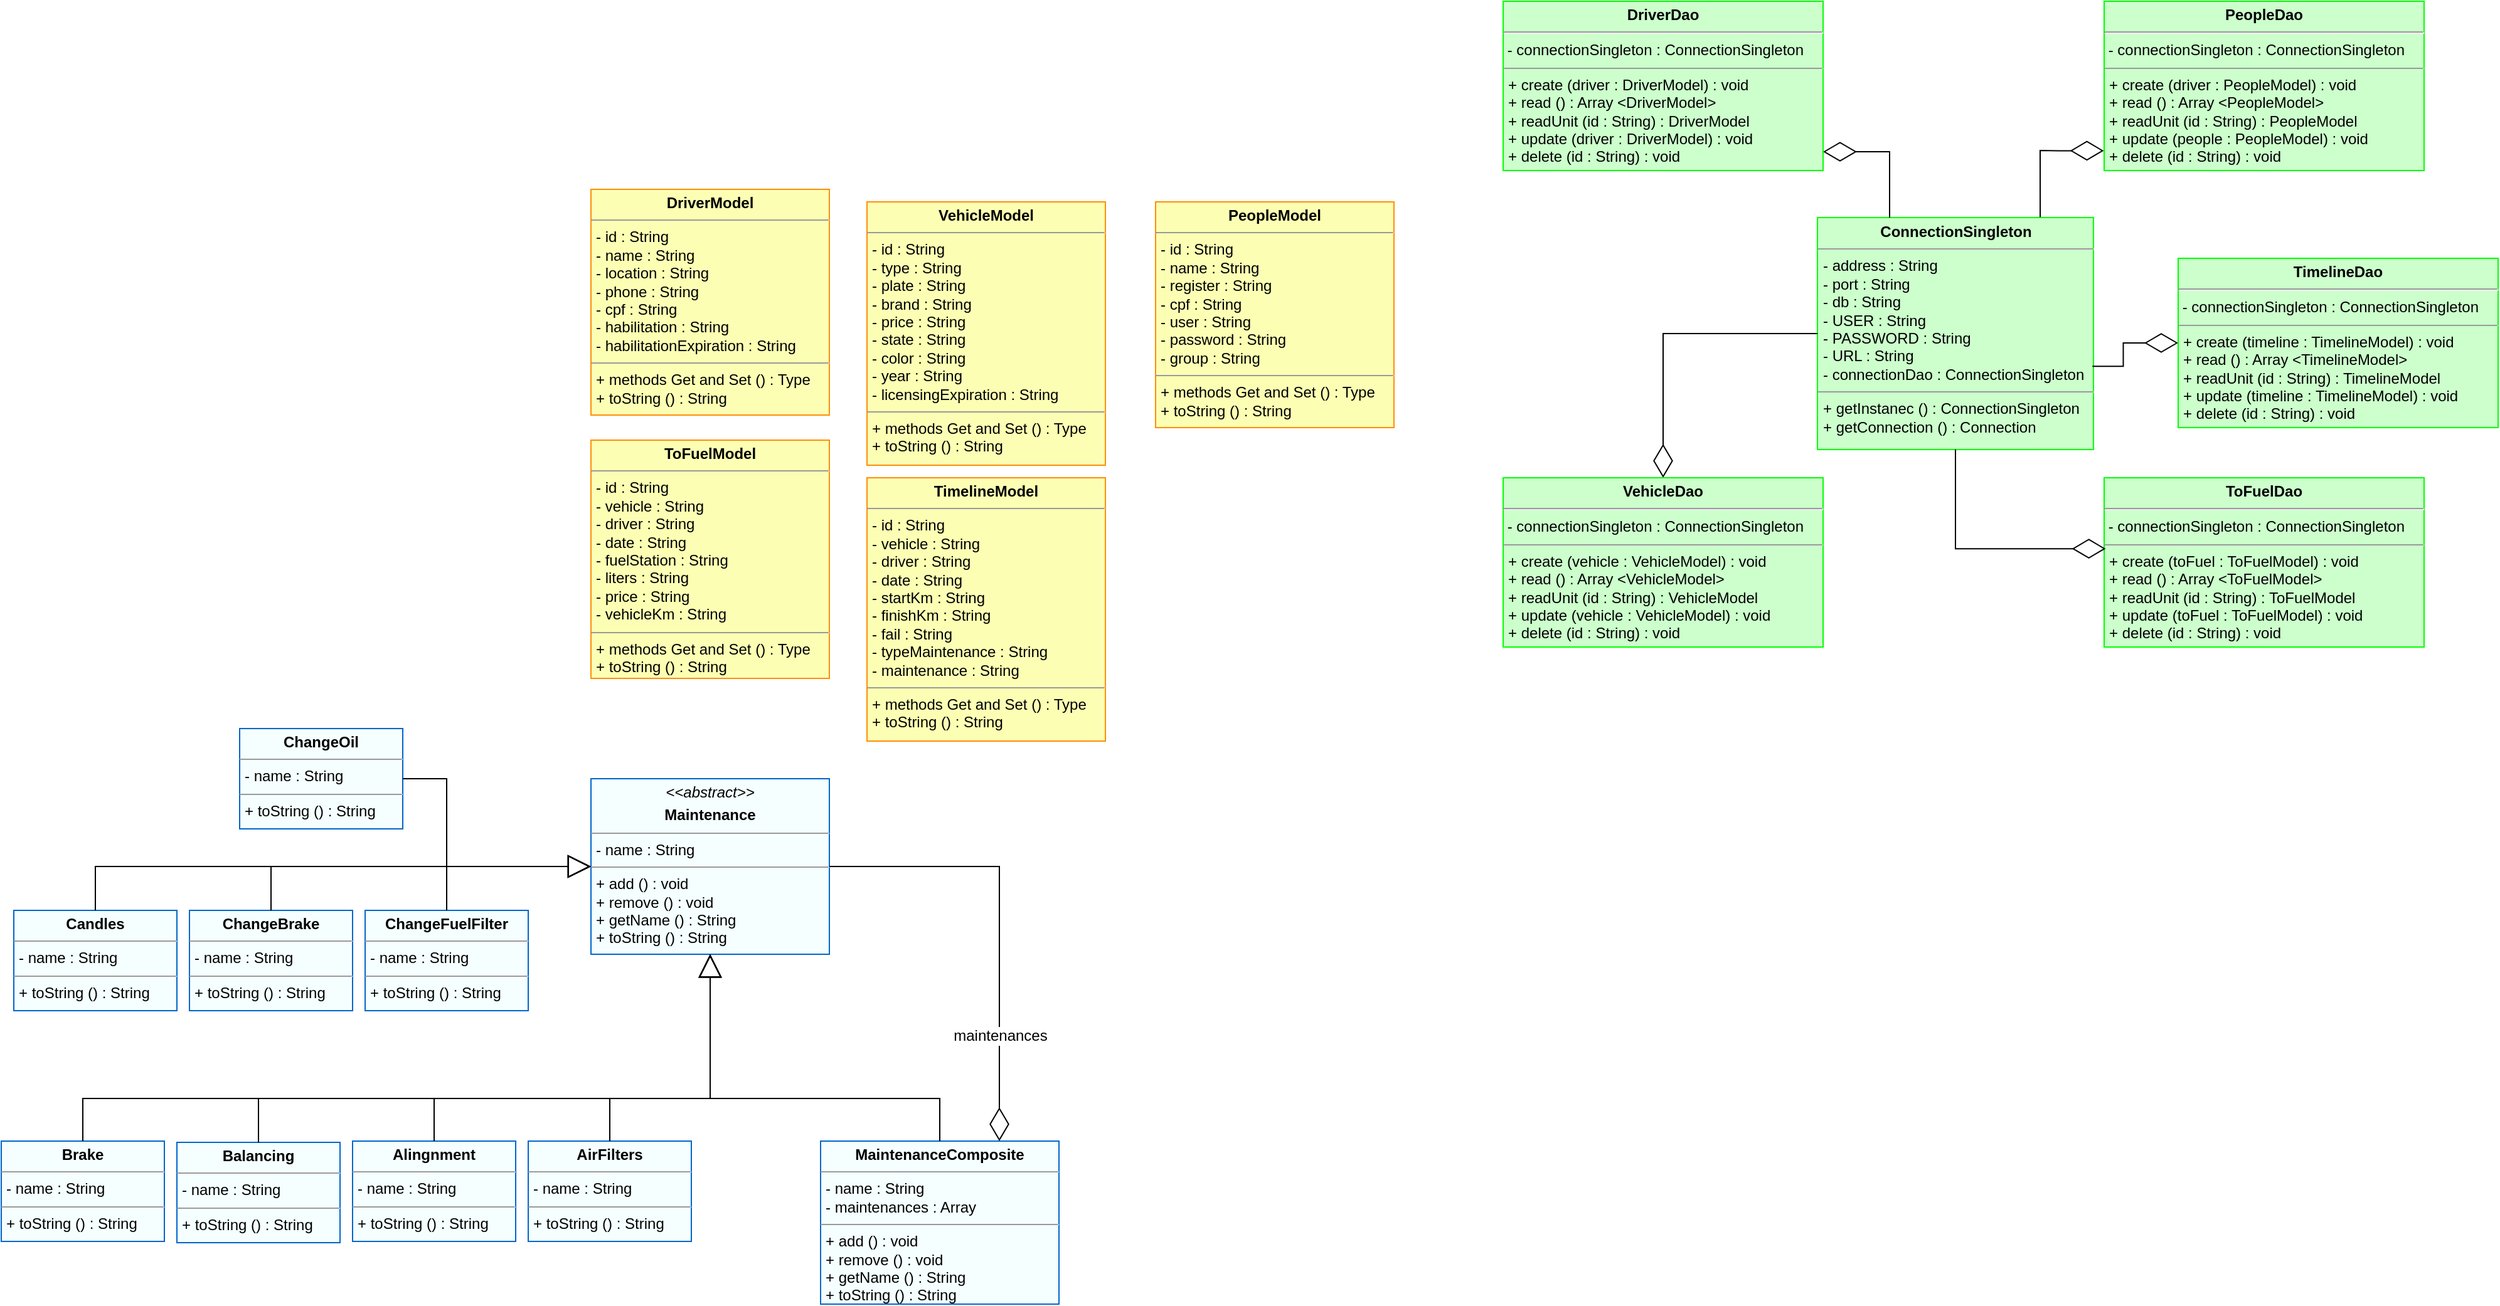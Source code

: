 <mxfile version="10.7.7" type="device"><diagram id="XEQHyH9ysi0jUva_adD2" name="Page-1"><mxGraphModel dx="2849" dy="1857" grid="1" gridSize="5" guides="1" tooltips="1" connect="1" arrows="1" fold="1" page="1" pageScale="1" pageWidth="1169" pageHeight="827" background="none" math="0" shadow="0"><root><mxCell id="0"/><mxCell id="1" parent="0"/><mxCell id="_ainLfYOysoYpOIYqb32-5" value="&lt;p style=&quot;margin: 0px ; margin-top: 4px ; text-align: center&quot;&gt;&lt;b&gt;DriverModel&lt;/b&gt;&lt;/p&gt;&lt;hr size=&quot;1&quot;&gt;&lt;p style=&quot;margin: 0px ; margin-left: 4px&quot;&gt;- id : String&lt;/p&gt;&lt;p style=&quot;margin: 0px ; margin-left: 4px&quot;&gt;- name : String&lt;br&gt;&lt;/p&gt;&lt;p style=&quot;margin: 0px ; margin-left: 4px&quot;&gt;- location : String&lt;br&gt;&lt;/p&gt;&lt;p style=&quot;margin: 0px ; margin-left: 4px&quot;&gt;- phone : String&lt;br&gt;&lt;/p&gt;&lt;p style=&quot;margin: 0px ; margin-left: 4px&quot;&gt;- cpf : String&lt;br&gt;&lt;/p&gt;&lt;p style=&quot;margin: 0px ; margin-left: 4px&quot;&gt;- habilitation : String&lt;br&gt;&lt;/p&gt;&lt;p style=&quot;margin: 0px ; margin-left: 4px&quot;&gt;- habilitationExpiration : String&lt;br&gt;&lt;/p&gt;&lt;hr size=&quot;1&quot;&gt;&lt;p style=&quot;margin: 0px ; margin-left: 4px&quot;&gt;+ methods Get and Set () : Type&lt;/p&gt;&lt;p style=&quot;margin: 0px ; margin-left: 4px&quot;&gt;+ toString () : String&lt;/p&gt;&lt;p style=&quot;margin: 0px ; margin-left: 4px&quot;&gt;&lt;br&gt;&lt;/p&gt;" style="verticalAlign=top;align=left;overflow=fill;fontSize=12;fontFamily=Helvetica;html=1;fillColor=#FCFFB3;strokeColor=#FF8F06;" parent="1" vertex="1"><mxGeometry x="40" y="30" width="190" height="180" as="geometry"/></mxCell><mxCell id="_ainLfYOysoYpOIYqb32-6" value="&lt;p style=&quot;margin: 0px ; margin-top: 4px ; text-align: center&quot;&gt;&lt;b&gt;PeopleModel&lt;/b&gt;&lt;/p&gt;&lt;hr size=&quot;1&quot;&gt;&lt;p style=&quot;margin: 0px ; margin-left: 4px&quot;&gt;- id : String&lt;/p&gt;&lt;p style=&quot;margin: 0px ; margin-left: 4px&quot;&gt;- name : String&lt;br&gt;&lt;/p&gt;&lt;p style=&quot;margin: 0px ; margin-left: 4px&quot;&gt;- register : String&lt;br&gt;&lt;/p&gt;&lt;p style=&quot;margin: 0px ; margin-left: 4px&quot;&gt;- cpf : String&lt;br&gt;&lt;/p&gt;&lt;p style=&quot;margin: 0px ; margin-left: 4px&quot;&gt;- user : String&lt;br&gt;&lt;/p&gt;&lt;p style=&quot;margin: 0px ; margin-left: 4px&quot;&gt;- password : String&lt;br&gt;&lt;/p&gt;&lt;p style=&quot;margin: 0px ; margin-left: 4px&quot;&gt;- group : String&lt;br&gt;&lt;/p&gt;&lt;hr size=&quot;1&quot;&gt;&lt;p style=&quot;margin: 0px ; margin-left: 4px&quot;&gt;+ methods Get and Set () : Type&lt;/p&gt;&lt;p style=&quot;margin: 0px ; margin-left: 4px&quot;&gt;+ toString () : String&lt;/p&gt;&lt;p style=&quot;margin: 0px ; margin-left: 4px&quot;&gt;&lt;br&gt;&lt;/p&gt;" style="verticalAlign=top;align=left;overflow=fill;fontSize=12;fontFamily=Helvetica;html=1;strokeColor=#FF8F06;fillColor=#FCFFB3;" parent="1" vertex="1"><mxGeometry x="490" y="40" width="190" height="180" as="geometry"/></mxCell><mxCell id="_ainLfYOysoYpOIYqb32-7" value="&lt;p style=&quot;margin: 0px ; margin-top: 4px ; text-align: center&quot;&gt;&lt;b&gt;TimelineModel&lt;/b&gt;&lt;/p&gt;&lt;hr size=&quot;1&quot;&gt;&lt;p style=&quot;margin: 0px ; margin-left: 4px&quot;&gt;- id : String&lt;/p&gt;&lt;p style=&quot;margin: 0px ; margin-left: 4px&quot;&gt;- vehicle : String&lt;br&gt;&lt;/p&gt;&lt;p style=&quot;margin: 0px ; margin-left: 4px&quot;&gt;- driver : String&lt;br&gt;&lt;/p&gt;&lt;p style=&quot;margin: 0px ; margin-left: 4px&quot;&gt;- date : String&lt;br&gt;&lt;/p&gt;&lt;p style=&quot;margin: 0px ; margin-left: 4px&quot;&gt;- startKm : String&lt;br&gt;&lt;/p&gt;&lt;p style=&quot;margin: 0px ; margin-left: 4px&quot;&gt;- finishKm : String&lt;br&gt;&lt;/p&gt;&lt;p style=&quot;margin: 0px ; margin-left: 4px&quot;&gt;- fail : String&lt;br&gt;&lt;/p&gt;&lt;p style=&quot;margin: 0px ; margin-left: 4px&quot;&gt;- typeMaintenance : String&lt;br&gt;&lt;/p&gt;&lt;p style=&quot;margin: 0px ; margin-left: 4px&quot;&gt;- maintenance : String&lt;br&gt;&lt;/p&gt;&lt;hr size=&quot;1&quot;&gt;&lt;p style=&quot;margin: 0px ; margin-left: 4px&quot;&gt;+ methods Get and Set () : Type&lt;/p&gt;&lt;p style=&quot;margin: 0px ; margin-left: 4px&quot;&gt;+ toString () : String&lt;/p&gt;&lt;p style=&quot;margin: 0px ; margin-left: 4px&quot;&gt;&lt;br&gt;&lt;/p&gt;" style="verticalAlign=top;align=left;overflow=fill;fontSize=12;fontFamily=Helvetica;html=1;strokeColor=#FF8F06;fillColor=#FCFFB3;" parent="1" vertex="1"><mxGeometry x="260" y="260" width="190" height="210" as="geometry"/></mxCell><mxCell id="_ainLfYOysoYpOIYqb32-9" value="&lt;p style=&quot;margin: 0px ; margin-top: 4px ; text-align: center&quot;&gt;&lt;b&gt;ToFuelModel&lt;/b&gt;&lt;/p&gt;&lt;hr size=&quot;1&quot;&gt;&lt;p style=&quot;margin: 0px ; margin-left: 4px&quot;&gt;- id : String&lt;/p&gt;&lt;p style=&quot;margin: 0px ; margin-left: 4px&quot;&gt;- vehicle : String&lt;br&gt;&lt;/p&gt;&lt;p style=&quot;margin: 0px ; margin-left: 4px&quot;&gt;- driver : String&lt;br&gt;&lt;/p&gt;&lt;p style=&quot;margin: 0px ; margin-left: 4px&quot;&gt;- date : String&lt;br&gt;&lt;/p&gt;&lt;p style=&quot;margin: 0px ; margin-left: 4px&quot;&gt;- fuelStation : String&lt;br&gt;&lt;/p&gt;&lt;p style=&quot;margin: 0px ; margin-left: 4px&quot;&gt;- liters : String&lt;br&gt;&lt;/p&gt;&lt;p style=&quot;margin: 0px ; margin-left: 4px&quot;&gt;- price : String&lt;br&gt;&lt;/p&gt;&lt;p style=&quot;margin: 0px ; margin-left: 4px&quot;&gt;- vehicleKm : String&lt;/p&gt;&lt;hr size=&quot;1&quot;&gt;&lt;p style=&quot;margin: 0px ; margin-left: 4px&quot;&gt;+ methods Get and Set () : Type&lt;/p&gt;&lt;p style=&quot;margin: 0px ; margin-left: 4px&quot;&gt;+ toString () : String&lt;/p&gt;&lt;p style=&quot;margin: 0px ; margin-left: 4px&quot;&gt;&lt;br&gt;&lt;/p&gt;" style="verticalAlign=top;align=left;overflow=fill;fontSize=12;fontFamily=Helvetica;html=1;strokeColor=#FF8F06;fillColor=#FCFFB3;" parent="1" vertex="1"><mxGeometry x="40" y="230" width="190" height="190" as="geometry"/></mxCell><mxCell id="_ainLfYOysoYpOIYqb32-10" value="&lt;p style=&quot;margin: 0px ; margin-top: 4px ; text-align: center&quot;&gt;&lt;b&gt;VehicleModel&lt;/b&gt;&lt;/p&gt;&lt;hr size=&quot;1&quot;&gt;&lt;p style=&quot;margin: 0px ; margin-left: 4px&quot;&gt;- id : String&lt;/p&gt;&lt;p style=&quot;margin: 0px ; margin-left: 4px&quot;&gt;- type : String&lt;br&gt;&lt;/p&gt;&lt;p style=&quot;margin: 0px ; margin-left: 4px&quot;&gt;- plate : String&lt;br&gt;&lt;/p&gt;&lt;p style=&quot;margin: 0px ; margin-left: 4px&quot;&gt;- brand : String&lt;br&gt;&lt;/p&gt;&lt;p style=&quot;margin: 0px ; margin-left: 4px&quot;&gt;- price : String&lt;br&gt;&lt;/p&gt;&lt;p style=&quot;margin: 0px ; margin-left: 4px&quot;&gt;- state : String&lt;br&gt;&lt;/p&gt;&lt;p style=&quot;margin: 0px ; margin-left: 4px&quot;&gt;- color : String&lt;br&gt;&lt;/p&gt;&lt;p style=&quot;margin: 0px ; margin-left: 4px&quot;&gt;- year : String&lt;br&gt;&lt;/p&gt;&lt;p style=&quot;margin: 0px ; margin-left: 4px&quot;&gt;- licensingExpiration : String&lt;br&gt;&lt;/p&gt;&lt;hr size=&quot;1&quot;&gt;&lt;p style=&quot;margin: 0px ; margin-left: 4px&quot;&gt;+ methods Get and Set () : Type&lt;/p&gt;&lt;p style=&quot;margin: 0px ; margin-left: 4px&quot;&gt;+ toString () : String&lt;/p&gt;&lt;p style=&quot;margin: 0px ; margin-left: 4px&quot;&gt;&lt;br&gt;&lt;/p&gt;" style="verticalAlign=top;align=left;overflow=fill;fontSize=12;fontFamily=Helvetica;html=1;fillColor=#FCFFB3;strokeColor=#FF8F06;" parent="1" vertex="1"><mxGeometry x="260" y="40" width="190" height="210" as="geometry"/></mxCell><mxCell id="_ainLfYOysoYpOIYqb32-16" value="&lt;p style=&quot;margin: 0px ; margin-top: 4px ; text-align: center&quot;&gt;&lt;i&gt;&amp;lt;&amp;lt;abstract&amp;gt;&amp;gt;&lt;/i&gt;&lt;/p&gt;&lt;p style=&quot;margin: 0px ; margin-top: 4px ; text-align: center&quot;&gt;&lt;b&gt;Maintenance&lt;/b&gt;&lt;/p&gt;&lt;hr size=&quot;1&quot;&gt;&lt;p style=&quot;margin: 0px ; margin-left: 4px&quot;&gt;&lt;span&gt;- name : String&lt;/span&gt;&lt;br&gt;&lt;/p&gt;&lt;hr size=&quot;1&quot;&gt;&lt;p style=&quot;margin: 0px ; margin-left: 4px&quot;&gt;+ add () : void&lt;/p&gt;&lt;p style=&quot;margin: 0px ; margin-left: 4px&quot;&gt;+ remove () : void&lt;/p&gt;&lt;p style=&quot;margin: 0px ; margin-left: 4px&quot;&gt;+ getName () : String&lt;/p&gt;&lt;p style=&quot;margin: 0px ; margin-left: 4px&quot;&gt;+ toString () : String&lt;/p&gt;&lt;p style=&quot;margin: 0px ; margin-left: 4px&quot;&gt;&lt;br&gt;&lt;/p&gt;" style="verticalAlign=top;align=left;overflow=fill;fontSize=12;fontFamily=Helvetica;html=1;strokeColor=#0066CC;fillColor=#F5FFFF;" parent="1" vertex="1"><mxGeometry x="40" y="500" width="190" height="140" as="geometry"/></mxCell><mxCell id="_ainLfYOysoYpOIYqb32-17" value="&lt;p style=&quot;margin: 0px ; margin-top: 4px ; text-align: center&quot;&gt;&lt;b&gt;MaintenanceComposite&lt;/b&gt;&lt;/p&gt;&lt;hr size=&quot;1&quot;&gt;&lt;p style=&quot;margin: 0px ; margin-left: 4px&quot;&gt;&lt;span&gt;- name : String&lt;/span&gt;&lt;br&gt;&lt;/p&gt;&lt;p style=&quot;margin: 0px ; margin-left: 4px&quot;&gt;&lt;span&gt;- maintenances : Array&lt;/span&gt;&lt;/p&gt;&lt;hr size=&quot;1&quot;&gt;&lt;p style=&quot;margin: 0px ; margin-left: 4px&quot;&gt;+ add () : void&lt;/p&gt;&lt;p style=&quot;margin: 0px ; margin-left: 4px&quot;&gt;+ remove () : void&lt;/p&gt;&lt;p style=&quot;margin: 0px ; margin-left: 4px&quot;&gt;+ getName () : String&lt;/p&gt;&lt;p style=&quot;margin: 0px ; margin-left: 4px&quot;&gt;+ toString () : String&lt;/p&gt;&lt;p style=&quot;margin: 0px ; margin-left: 4px&quot;&gt;&lt;br&gt;&lt;/p&gt;" style="verticalAlign=top;align=left;overflow=fill;fontSize=12;fontFamily=Helvetica;html=1;strokeColor=#0066CC;fillColor=#F5FFFF;" parent="1" vertex="1"><mxGeometry x="223" y="789" width="190" height="130" as="geometry"/></mxCell><mxCell id="_ainLfYOysoYpOIYqb32-18" value="" style="endArrow=block;endSize=16;endFill=0;html=1;exitX=0.5;exitY=0;exitDx=0;exitDy=0;rounded=0;edgeStyle=orthogonalEdgeStyle;" parent="1" source="_ainLfYOysoYpOIYqb32-17" edge="1"><mxGeometry width="160" relative="1" as="geometry"><mxPoint x="40" y="899" as="sourcePoint"/><mxPoint x="135" y="640" as="targetPoint"/><Array as="points"><mxPoint x="318" y="755"/><mxPoint x="135" y="755"/></Array></mxGeometry></mxCell><mxCell id="_ainLfYOysoYpOIYqb32-20" value="" style="endArrow=diamondThin;endFill=0;endSize=24;html=1;exitX=1;exitY=0.5;exitDx=0;exitDy=0;entryX=0.75;entryY=0;entryDx=0;entryDy=0;rounded=0;edgeStyle=orthogonalEdgeStyle;" parent="1" source="_ainLfYOysoYpOIYqb32-16" target="_ainLfYOysoYpOIYqb32-17" edge="1"><mxGeometry width="160" relative="1" as="geometry"><mxPoint x="40" y="880" as="sourcePoint"/><mxPoint x="200" y="880" as="targetPoint"/></mxGeometry></mxCell><mxCell id="l6Ly2RvFRrYfINI8LPAp-34" value="maintenances&lt;br&gt;" style="text;html=1;resizable=0;points=[];align=center;verticalAlign=middle;labelBackgroundColor=#ffffff;" vertex="1" connectable="0" parent="_ainLfYOysoYpOIYqb32-20"><mxGeometry x="0.522" relative="1" as="geometry"><mxPoint as="offset"/></mxGeometry></mxCell><mxCell id="l6Ly2RvFRrYfINI8LPAp-1" value="&lt;p style=&quot;margin: 0px ; margin-top: 4px ; text-align: center&quot;&gt;&lt;b&gt;AirFilters&lt;/b&gt;&lt;/p&gt;&lt;hr size=&quot;1&quot;&gt;&lt;p style=&quot;margin: 0px ; margin-left: 4px&quot;&gt;&lt;span&gt;- name : String&lt;/span&gt;&lt;/p&gt;&lt;hr size=&quot;1&quot;&gt;&lt;p style=&quot;margin: 0px ; margin-left: 4px&quot;&gt;&lt;span&gt;+ toString () : String&lt;/span&gt;&lt;br&gt;&lt;/p&gt;&lt;p style=&quot;margin: 0px ; margin-left: 4px&quot;&gt;&lt;br&gt;&lt;/p&gt;" style="verticalAlign=top;align=left;overflow=fill;fontSize=12;fontFamily=Helvetica;html=1;strokeColor=#0066CC;fillColor=#F5FFFF;" vertex="1" parent="1"><mxGeometry x="-10" y="789" width="130" height="80" as="geometry"/></mxCell><mxCell id="l6Ly2RvFRrYfINI8LPAp-2" value="" style="endArrow=block;endSize=16;endFill=0;html=1;rounded=0;exitX=0.5;exitY=0;exitDx=0;exitDy=0;edgeStyle=orthogonalEdgeStyle;" edge="1" parent="1" source="l6Ly2RvFRrYfINI8LPAp-1"><mxGeometry width="160" relative="1" as="geometry"><mxPoint x="10" y="789" as="sourcePoint"/><mxPoint x="135" y="640" as="targetPoint"/><Array as="points"><mxPoint x="55" y="755"/><mxPoint x="135" y="755"/></Array></mxGeometry></mxCell><mxCell id="l6Ly2RvFRrYfINI8LPAp-4" value="&lt;p style=&quot;margin: 0px ; margin-top: 4px ; text-align: center&quot;&gt;&lt;b&gt;Alingnment&lt;/b&gt;&lt;/p&gt;&lt;hr size=&quot;1&quot;&gt;&lt;p style=&quot;margin: 0px ; margin-left: 4px&quot;&gt;&lt;span&gt;- name : String&lt;/span&gt;&lt;/p&gt;&lt;hr size=&quot;1&quot;&gt;&lt;p style=&quot;margin: 0px ; margin-left: 4px&quot;&gt;&lt;span&gt;+ toString () : String&lt;/span&gt;&lt;br&gt;&lt;/p&gt;&lt;p style=&quot;margin: 0px ; margin-left: 4px&quot;&gt;&lt;br&gt;&lt;/p&gt;" style="verticalAlign=top;align=left;overflow=fill;fontSize=12;fontFamily=Helvetica;html=1;strokeColor=#0066CC;fillColor=#F5FFFF;" vertex="1" parent="1"><mxGeometry x="-150" y="789" width="130" height="80" as="geometry"/></mxCell><mxCell id="l6Ly2RvFRrYfINI8LPAp-5" value="" style="endArrow=block;endSize=16;endFill=0;html=1;rounded=0;exitX=0.5;exitY=0;exitDx=0;exitDy=0;edgeStyle=orthogonalEdgeStyle;" edge="1" parent="1" source="l6Ly2RvFRrYfINI8LPAp-4"><mxGeometry width="160" relative="1" as="geometry"><mxPoint x="-215" y="789" as="sourcePoint"/><mxPoint x="135" y="640" as="targetPoint"/><Array as="points"><mxPoint x="-85" y="755"/><mxPoint x="135" y="755"/></Array></mxGeometry></mxCell><mxCell id="l6Ly2RvFRrYfINI8LPAp-18" value="&lt;p style=&quot;margin: 0px ; margin-top: 4px ; text-align: center&quot;&gt;&lt;b&gt;Brake&lt;/b&gt;&lt;/p&gt;&lt;hr size=&quot;1&quot;&gt;&lt;p style=&quot;margin: 0px ; margin-left: 4px&quot;&gt;&lt;span&gt;- name : String&lt;/span&gt;&lt;/p&gt;&lt;hr size=&quot;1&quot;&gt;&lt;p style=&quot;margin: 0px ; margin-left: 4px&quot;&gt;&lt;span&gt;+ toString () : String&lt;/span&gt;&lt;br&gt;&lt;/p&gt;&lt;p style=&quot;margin: 0px ; margin-left: 4px&quot;&gt;&lt;br&gt;&lt;/p&gt;" style="verticalAlign=top;align=left;overflow=fill;fontSize=12;fontFamily=Helvetica;html=1;strokeColor=#0066CC;fillColor=#F5FFFF;" vertex="1" parent="1"><mxGeometry x="-430" y="789" width="130" height="80" as="geometry"/></mxCell><mxCell id="l6Ly2RvFRrYfINI8LPAp-19" value="" style="endArrow=block;endSize=16;endFill=0;html=1;rounded=0;exitX=0.5;exitY=0;exitDx=0;exitDy=0;edgeStyle=orthogonalEdgeStyle;" edge="1" parent="1" source="l6Ly2RvFRrYfINI8LPAp-18"><mxGeometry width="160" relative="1" as="geometry"><mxPoint x="-205" y="799" as="sourcePoint"/><mxPoint x="135" y="640" as="targetPoint"/><Array as="points"><mxPoint x="-365" y="755"/><mxPoint x="135" y="755"/></Array></mxGeometry></mxCell><mxCell id="l6Ly2RvFRrYfINI8LPAp-20" value="&lt;p style=&quot;margin: 0px ; margin-top: 4px ; text-align: center&quot;&gt;&lt;b&gt;Balancing&lt;/b&gt;&lt;/p&gt;&lt;hr size=&quot;1&quot;&gt;&lt;p style=&quot;margin: 0px ; margin-left: 4px&quot;&gt;&lt;span&gt;- name : String&lt;/span&gt;&lt;/p&gt;&lt;hr size=&quot;1&quot;&gt;&lt;p style=&quot;margin: 0px ; margin-left: 4px&quot;&gt;&lt;span&gt;+ toString () : String&lt;/span&gt;&lt;br&gt;&lt;/p&gt;&lt;p style=&quot;margin: 0px ; margin-left: 4px&quot;&gt;&lt;br&gt;&lt;/p&gt;" style="verticalAlign=top;align=left;overflow=fill;fontSize=12;fontFamily=Helvetica;html=1;strokeColor=#0066CC;fillColor=#F5FFFF;" vertex="1" parent="1"><mxGeometry x="-290" y="790" width="130" height="80" as="geometry"/></mxCell><mxCell id="l6Ly2RvFRrYfINI8LPAp-21" value="" style="endArrow=block;endSize=16;endFill=0;html=1;rounded=0;exitX=0.5;exitY=0;exitDx=0;exitDy=0;edgeStyle=orthogonalEdgeStyle;" edge="1" parent="1" source="l6Ly2RvFRrYfINI8LPAp-20"><mxGeometry width="160" relative="1" as="geometry"><mxPoint x="-358" y="790" as="sourcePoint"/><mxPoint x="135" y="640" as="targetPoint"/><Array as="points"><mxPoint x="-225" y="755"/><mxPoint x="135" y="755"/></Array></mxGeometry></mxCell><mxCell id="l6Ly2RvFRrYfINI8LPAp-23" value="" style="endArrow=block;endSize=16;endFill=0;html=1;rounded=0;exitX=0.5;exitY=0;exitDx=0;exitDy=0;entryX=0.5;entryY=1;entryDx=0;entryDy=0;edgeStyle=orthogonalEdgeStyle;" edge="1" parent="1" source="l6Ly2RvFRrYfINI8LPAp-20" target="_ainLfYOysoYpOIYqb32-16"><mxGeometry width="160" relative="1" as="geometry"><mxPoint x="-225.022" y="790.05" as="sourcePoint"/><mxPoint x="135" y="699" as="targetPoint"/><Array as="points"><mxPoint x="-225" y="755"/><mxPoint x="135" y="755"/></Array></mxGeometry></mxCell><mxCell id="l6Ly2RvFRrYfINI8LPAp-24" value="&lt;p style=&quot;margin: 0px ; margin-top: 4px ; text-align: center&quot;&gt;&lt;b&gt;ChangeFuelFilter&lt;/b&gt;&lt;/p&gt;&lt;hr size=&quot;1&quot;&gt;&lt;p style=&quot;margin: 0px ; margin-left: 4px&quot;&gt;&lt;span&gt;- name : String&lt;/span&gt;&lt;/p&gt;&lt;hr size=&quot;1&quot;&gt;&lt;p style=&quot;margin: 0px ; margin-left: 4px&quot;&gt;&lt;span&gt;+ toString () : String&lt;/span&gt;&lt;br&gt;&lt;/p&gt;&lt;p style=&quot;margin: 0px ; margin-left: 4px&quot;&gt;&lt;br&gt;&lt;/p&gt;" style="verticalAlign=top;align=left;overflow=fill;fontSize=12;fontFamily=Helvetica;html=1;strokeColor=#0066CC;fillColor=#F5FFFF;" vertex="1" parent="1"><mxGeometry x="-140" y="605" width="130" height="80" as="geometry"/></mxCell><mxCell id="l6Ly2RvFRrYfINI8LPAp-25" value="" style="endArrow=block;endSize=16;endFill=0;html=1;rounded=0;exitX=0.5;exitY=0;exitDx=0;exitDy=0;edgeStyle=orthogonalEdgeStyle;" edge="1" parent="1" source="l6Ly2RvFRrYfINI8LPAp-24" target="_ainLfYOysoYpOIYqb32-16"><mxGeometry width="160" relative="1" as="geometry"><mxPoint x="85" y="599" as="sourcePoint"/><mxPoint x="424.667" y="499.167" as="targetPoint"/><Array as="points"><mxPoint x="-75" y="570"/></Array></mxGeometry></mxCell><mxCell id="l6Ly2RvFRrYfINI8LPAp-26" value="&lt;p style=&quot;margin: 0px ; margin-top: 4px ; text-align: center&quot;&gt;&lt;b&gt;ChangeBrake&lt;/b&gt;&lt;/p&gt;&lt;hr size=&quot;1&quot;&gt;&lt;p style=&quot;margin: 0px ; margin-left: 4px&quot;&gt;&lt;span&gt;- name : String&lt;/span&gt;&lt;/p&gt;&lt;hr size=&quot;1&quot;&gt;&lt;p style=&quot;margin: 0px ; margin-left: 4px&quot;&gt;&lt;span&gt;+ toString () : String&lt;/span&gt;&lt;br&gt;&lt;/p&gt;&lt;p style=&quot;margin: 0px ; margin-left: 4px&quot;&gt;&lt;br&gt;&lt;/p&gt;" style="verticalAlign=top;align=left;overflow=fill;fontSize=12;fontFamily=Helvetica;html=1;strokeColor=#0066CC;fillColor=#F5FFFF;" vertex="1" parent="1"><mxGeometry x="-280" y="605" width="130" height="80" as="geometry"/></mxCell><mxCell id="l6Ly2RvFRrYfINI8LPAp-27" value="" style="endArrow=block;endSize=16;endFill=0;html=1;rounded=0;exitX=0.5;exitY=0;exitDx=0;exitDy=0;edgeStyle=orthogonalEdgeStyle;" edge="1" parent="1" source="l6Ly2RvFRrYfINI8LPAp-26" target="_ainLfYOysoYpOIYqb32-16"><mxGeometry width="160" relative="1" as="geometry"><mxPoint x="-55" y="599" as="sourcePoint"/><mxPoint x="10" y="555" as="targetPoint"/><Array as="points"><mxPoint x="-215" y="570"/></Array></mxGeometry></mxCell><mxCell id="l6Ly2RvFRrYfINI8LPAp-28" value="&lt;p style=&quot;margin: 0px ; margin-top: 4px ; text-align: center&quot;&gt;&lt;b&gt;Candles&lt;/b&gt;&lt;/p&gt;&lt;hr size=&quot;1&quot;&gt;&lt;p style=&quot;margin: 0px ; margin-left: 4px&quot;&gt;&lt;span&gt;- name : String&lt;/span&gt;&lt;/p&gt;&lt;hr size=&quot;1&quot;&gt;&lt;p style=&quot;margin: 0px ; margin-left: 4px&quot;&gt;&lt;span&gt;+ toString () : String&lt;/span&gt;&lt;br&gt;&lt;/p&gt;&lt;p style=&quot;margin: 0px ; margin-left: 4px&quot;&gt;&lt;br&gt;&lt;/p&gt;" style="verticalAlign=top;align=left;overflow=fill;fontSize=12;fontFamily=Helvetica;html=1;strokeColor=#0066CC;fillColor=#F5FFFF;" vertex="1" parent="1"><mxGeometry x="-420" y="605" width="130" height="80" as="geometry"/></mxCell><mxCell id="l6Ly2RvFRrYfINI8LPAp-29" value="" style="endArrow=block;endSize=16;endFill=0;html=1;rounded=0;exitX=0.5;exitY=0;exitDx=0;exitDy=0;edgeStyle=orthogonalEdgeStyle;" edge="1" parent="1" source="l6Ly2RvFRrYfINI8LPAp-28" target="_ainLfYOysoYpOIYqb32-16"><mxGeometry width="160" relative="1" as="geometry"><mxPoint x="-195" y="599" as="sourcePoint"/><mxPoint x="20" y="594" as="targetPoint"/><Array as="points"><mxPoint x="-355" y="570"/></Array></mxGeometry></mxCell><mxCell id="l6Ly2RvFRrYfINI8LPAp-30" value="&lt;p style=&quot;margin: 0px ; margin-top: 4px ; text-align: center&quot;&gt;&lt;b&gt;ChangeOil&lt;/b&gt;&lt;/p&gt;&lt;hr size=&quot;1&quot;&gt;&lt;p style=&quot;margin: 0px ; margin-left: 4px&quot;&gt;&lt;span&gt;- name : String&lt;/span&gt;&lt;/p&gt;&lt;hr size=&quot;1&quot;&gt;&lt;p style=&quot;margin: 0px ; margin-left: 4px&quot;&gt;&lt;span&gt;+ toString () : String&lt;/span&gt;&lt;br&gt;&lt;/p&gt;&lt;p style=&quot;margin: 0px ; margin-left: 4px&quot;&gt;&lt;br&gt;&lt;/p&gt;" style="verticalAlign=top;align=left;overflow=fill;fontSize=12;fontFamily=Helvetica;html=1;strokeColor=#0066CC;fillColor=#F5FFFF;" vertex="1" parent="1"><mxGeometry x="-240" y="460" width="130" height="80" as="geometry"/></mxCell><mxCell id="l6Ly2RvFRrYfINI8LPAp-32" value="" style="endArrow=block;endSize=16;endFill=0;html=1;rounded=0;exitX=1;exitY=0.5;exitDx=0;exitDy=0;edgeStyle=orthogonalEdgeStyle;" edge="1" parent="1" source="l6Ly2RvFRrYfINI8LPAp-30" target="_ainLfYOysoYpOIYqb32-16"><mxGeometry width="160" relative="1" as="geometry"><mxPoint x="-110" y="520" as="sourcePoint"/><mxPoint x="35" y="545" as="targetPoint"/><Array as="points"><mxPoint x="-75" y="500"/><mxPoint x="-75" y="570"/></Array></mxGeometry></mxCell><mxCell id="l6Ly2RvFRrYfINI8LPAp-33" value="&lt;p style=&quot;margin: 0px ; margin-top: 4px ; text-align: center&quot;&gt;&lt;b&gt;ConnectionSingleton&lt;/b&gt;&lt;br&gt;&lt;/p&gt;&lt;hr size=&quot;1&quot;&gt;&lt;p style=&quot;margin: 0px ; margin-left: 4px&quot;&gt;&lt;span&gt;- address : String&lt;/span&gt;&lt;br&gt;&lt;/p&gt;&lt;p style=&quot;margin: 0px ; margin-left: 4px&quot;&gt;- port : String&lt;span&gt;&lt;br&gt;&lt;/span&gt;&lt;/p&gt;&lt;p style=&quot;margin: 0px ; margin-left: 4px&quot;&gt;- db : String&lt;br&gt;&lt;/p&gt;&lt;p style=&quot;margin: 0px ; margin-left: 4px&quot;&gt;- USER : String&lt;br&gt;&lt;/p&gt;&lt;p style=&quot;margin: 0px ; margin-left: 4px&quot;&gt;- PASSWORD : String&lt;br&gt;&lt;/p&gt;&lt;p style=&quot;margin: 0px ; margin-left: 4px&quot;&gt;- URL : String&lt;/p&gt;&lt;p style=&quot;margin: 0px ; margin-left: 4px&quot;&gt;- connectionDao : ConnectionSingleton&lt;br&gt;&lt;/p&gt;&lt;hr size=&quot;1&quot;&gt;&lt;p style=&quot;margin: 0px ; margin-left: 4px&quot;&gt;&lt;span&gt;+ getInstanec () : ConnectionSingleton&lt;/span&gt;&lt;br&gt;&lt;/p&gt;&lt;p style=&quot;margin: 0px ; margin-left: 4px&quot;&gt;+ getConnection () : Connection&lt;/p&gt;&lt;p style=&quot;margin: 0px ; margin-left: 4px&quot;&gt;&lt;br&gt;&lt;/p&gt;" style="verticalAlign=top;align=left;overflow=fill;fontSize=12;fontFamily=Helvetica;html=1;strokeColor=#00FF00;fillColor=#CCFFCC;" vertex="1" parent="1"><mxGeometry x="1017.5" y="52.5" width="220" height="185" as="geometry"/></mxCell><mxCell id="l6Ly2RvFRrYfINI8LPAp-41" value="" style="endArrow=diamondThin;endFill=0;endSize=24;html=1;strokeColor=#000000;strokeWidth=1;entryX=0.5;entryY=0;entryDx=0;entryDy=0;exitX=0;exitY=0.5;exitDx=0;exitDy=0;rounded=0;edgeStyle=orthogonalEdgeStyle;startArrow=none;startFill=0;startSize=24;" edge="1" parent="1" source="l6Ly2RvFRrYfINI8LPAp-33" target="l6Ly2RvFRrYfINI8LPAp-35"><mxGeometry width="160" relative="1" as="geometry"><mxPoint x="755" y="190" as="sourcePoint"/><mxPoint x="915" y="190" as="targetPoint"/></mxGeometry></mxCell><mxCell id="l6Ly2RvFRrYfINI8LPAp-35" value="&lt;p style=&quot;margin: 0px ; margin-top: 4px ; text-align: center&quot;&gt;&lt;b&gt;VehicleDao&lt;/b&gt;&lt;/p&gt;&lt;hr&gt;&amp;nbsp;- connectionSingleton : ConnectionSingleton&amp;nbsp;&lt;hr size=&quot;1&quot;&gt;&lt;p style=&quot;margin: 0px ; margin-left: 4px&quot;&gt;&lt;span&gt;+ create (vehicle : VehicleModel) : void&lt;/span&gt;&lt;br&gt;&lt;/p&gt;&lt;p style=&quot;margin: 0px ; margin-left: 4px&quot;&gt;+ read () : Array &amp;lt;VehicleModel&amp;gt;&lt;/p&gt;&lt;p style=&quot;margin: 0px ; margin-left: 4px&quot;&gt;+ readUnit (id : String) : VehicleModel&lt;br&gt;&lt;/p&gt;&lt;p style=&quot;margin: 0px ; margin-left: 4px&quot;&gt;+ update (vehicle : VehicleModel) : void&lt;/p&gt;&lt;p style=&quot;margin: 0px ; margin-left: 4px&quot;&gt;+ delete (id : String) : void&lt;br&gt;&lt;/p&gt;&lt;p style=&quot;margin: 0px ; margin-left: 4px&quot;&gt;&lt;br&gt;&lt;/p&gt;" style="verticalAlign=top;align=left;overflow=fill;fontSize=12;fontFamily=Helvetica;html=1;strokeColor=#00FF00;fillColor=#CCFFCC;" vertex="1" parent="1"><mxGeometry x="767" y="260" width="255" height="135" as="geometry"/></mxCell><mxCell id="l6Ly2RvFRrYfINI8LPAp-48" value="" style="edgeStyle=orthogonalEdgeStyle;rounded=0;orthogonalLoop=1;jettySize=auto;html=1;endArrow=none;endFill=0;strokeColor=#000000;strokeWidth=1;endSize=24;entryX=0.996;entryY=0.641;entryDx=0;entryDy=0;entryPerimeter=0;startSize=24;startArrow=diamondThin;startFill=0;" edge="1" parent="1" source="l6Ly2RvFRrYfINI8LPAp-44" target="l6Ly2RvFRrYfINI8LPAp-33"><mxGeometry relative="1" as="geometry"><mxPoint x="1270" y="210" as="targetPoint"/></mxGeometry></mxCell><mxCell id="l6Ly2RvFRrYfINI8LPAp-44" value="&lt;p style=&quot;margin: 0px ; margin-top: 4px ; text-align: center&quot;&gt;&lt;b&gt;TimelineDao&lt;/b&gt;&lt;/p&gt;&lt;hr&gt;&amp;nbsp;- connectionSingleton : ConnectionSingleton&amp;nbsp;&lt;hr size=&quot;1&quot;&gt;&lt;p style=&quot;margin: 0px ; margin-left: 4px&quot;&gt;&lt;span&gt;+ create (timeline : TimelineModel) : void&lt;/span&gt;&lt;br&gt;&lt;/p&gt;&lt;p style=&quot;margin: 0px ; margin-left: 4px&quot;&gt;+ read () : Array &amp;lt;TimelineModel&amp;gt;&lt;/p&gt;&lt;p style=&quot;margin: 0px ; margin-left: 4px&quot;&gt;+ readUnit (id : String) : TimelineModel&lt;br&gt;&lt;/p&gt;&lt;p style=&quot;margin: 0px ; margin-left: 4px&quot;&gt;+ update (timeline : TimelineModel) : void&lt;/p&gt;&lt;p style=&quot;margin: 0px ; margin-left: 4px&quot;&gt;+ delete (id : String) : void&lt;br&gt;&lt;/p&gt;&lt;p style=&quot;margin: 0px ; margin-left: 4px&quot;&gt;&lt;br&gt;&lt;/p&gt;" style="verticalAlign=top;align=left;overflow=fill;fontSize=12;fontFamily=Helvetica;html=1;strokeColor=#00FF00;fillColor=#CCFFCC;" vertex="1" parent="1"><mxGeometry x="1305" y="85" width="255" height="135" as="geometry"/></mxCell><mxCell id="l6Ly2RvFRrYfINI8LPAp-45" value="&lt;p style=&quot;margin: 0px ; margin-top: 4px ; text-align: center&quot;&gt;&lt;b&gt;ToFuelDao&lt;/b&gt;&lt;/p&gt;&lt;hr&gt;&amp;nbsp;- connectionSingleton : ConnectionSingleton&amp;nbsp;&lt;hr size=&quot;1&quot;&gt;&lt;p style=&quot;margin: 0px ; margin-left: 4px&quot;&gt;&lt;span&gt;+ create (toFuel : ToFuelModel) : void&lt;/span&gt;&lt;br&gt;&lt;/p&gt;&lt;p style=&quot;margin: 0px ; margin-left: 4px&quot;&gt;+ read () : Array &amp;lt;ToFuelModel&amp;gt;&lt;/p&gt;&lt;p style=&quot;margin: 0px ; margin-left: 4px&quot;&gt;+ readUnit (id : String) : ToFuelModel&lt;br&gt;&lt;/p&gt;&lt;p style=&quot;margin: 0px ; margin-left: 4px&quot;&gt;+ update (toFuel : ToFuelModel) : void&lt;/p&gt;&lt;p style=&quot;margin: 0px ; margin-left: 4px&quot;&gt;+ delete (id : String) : void&lt;br&gt;&lt;/p&gt;&lt;p style=&quot;margin: 0px ; margin-left: 4px&quot;&gt;&lt;br&gt;&lt;/p&gt;" style="verticalAlign=top;align=left;overflow=fill;fontSize=12;fontFamily=Helvetica;html=1;strokeColor=#00FF00;fillColor=#CCFFCC;" vertex="1" parent="1"><mxGeometry x="1246" y="260" width="255" height="135" as="geometry"/></mxCell><mxCell id="l6Ly2RvFRrYfINI8LPAp-52" value="" style="edgeStyle=orthogonalEdgeStyle;rounded=0;orthogonalLoop=1;jettySize=auto;html=1;endArrow=none;endFill=0;endSize=24;strokeColor=#000000;strokeWidth=1;exitX=-0.001;exitY=0.883;exitDx=0;exitDy=0;exitPerimeter=0;entryX=0.807;entryY=-0.002;entryDx=0;entryDy=0;entryPerimeter=0;startSize=24;startArrow=diamondThin;startFill=0;" edge="1" parent="1" source="l6Ly2RvFRrYfINI8LPAp-46" target="l6Ly2RvFRrYfINI8LPAp-33"><mxGeometry relative="1" as="geometry"><mxPoint x="1303" as="sourcePoint"/><mxPoint x="1195" y="50" as="targetPoint"/><Array as="points"><mxPoint x="1210" y="-1"/><mxPoint x="1195" y="-1"/></Array></mxGeometry></mxCell><mxCell id="l6Ly2RvFRrYfINI8LPAp-46" value="&lt;p style=&quot;margin: 0px ; margin-top: 4px ; text-align: center&quot;&gt;&lt;b&gt;PeopleDao&lt;/b&gt;&lt;/p&gt;&lt;hr&gt;&amp;nbsp;- connectionSingleton : ConnectionSingleton&amp;nbsp;&lt;hr size=&quot;1&quot;&gt;&lt;p style=&quot;margin: 0px ; margin-left: 4px&quot;&gt;&lt;span&gt;+ create (driver : PeopleModel) : void&lt;/span&gt;&lt;br&gt;&lt;/p&gt;&lt;p style=&quot;margin: 0px ; margin-left: 4px&quot;&gt;+ read () : Array &amp;lt;PeopleModel&amp;gt;&lt;/p&gt;&lt;p style=&quot;margin: 0px ; margin-left: 4px&quot;&gt;+ readUnit (id : String) : PeopleModel&lt;br&gt;&lt;/p&gt;&lt;p style=&quot;margin: 0px ; margin-left: 4px&quot;&gt;+ update (people : PeopleModel) : void&lt;/p&gt;&lt;p style=&quot;margin: 0px ; margin-left: 4px&quot;&gt;+ delete (id : String) : void&lt;br&gt;&lt;/p&gt;&lt;p style=&quot;margin: 0px ; margin-left: 4px&quot;&gt;&lt;br&gt;&lt;/p&gt;" style="verticalAlign=top;align=left;overflow=fill;fontSize=12;fontFamily=Helvetica;html=1;strokeColor=#00FF00;fillColor=#CCFFCC;" vertex="1" parent="1"><mxGeometry x="1246" y="-120" width="255" height="135" as="geometry"/></mxCell><mxCell id="l6Ly2RvFRrYfINI8LPAp-53" value="" style="edgeStyle=orthogonalEdgeStyle;rounded=0;orthogonalLoop=1;jettySize=auto;html=1;endArrow=none;endFill=0;endSize=24;strokeColor=#000000;strokeWidth=1;startSize=24;startArrow=diamondThin;startFill=0;" edge="1" parent="1" source="l6Ly2RvFRrYfINI8LPAp-47" target="l6Ly2RvFRrYfINI8LPAp-33"><mxGeometry relative="1" as="geometry"><Array as="points"><mxPoint x="1075"/></Array></mxGeometry></mxCell><mxCell id="l6Ly2RvFRrYfINI8LPAp-47" value="&lt;p style=&quot;margin: 0px ; margin-top: 4px ; text-align: center&quot;&gt;&lt;b&gt;DriverDao&lt;/b&gt;&lt;/p&gt;&lt;hr&gt;&amp;nbsp;- connectionSingleton : ConnectionSingleton&amp;nbsp;&lt;hr size=&quot;1&quot;&gt;&lt;p style=&quot;margin: 0px ; margin-left: 4px&quot;&gt;&lt;span&gt;+ create (driver : DriverModel) : void&lt;/span&gt;&lt;br&gt;&lt;/p&gt;&lt;p style=&quot;margin: 0px ; margin-left: 4px&quot;&gt;+ read () : Array &amp;lt;DriverModel&amp;gt;&lt;/p&gt;&lt;p style=&quot;margin: 0px ; margin-left: 4px&quot;&gt;+ readUnit (id : String) : DriverModel&lt;br&gt;&lt;/p&gt;&lt;p style=&quot;margin: 0px ; margin-left: 4px&quot;&gt;+ update (driver : DriverModel) : void&lt;/p&gt;&lt;p style=&quot;margin: 0px ; margin-left: 4px&quot;&gt;+ delete (id : String) : void&lt;br&gt;&lt;/p&gt;&lt;p style=&quot;margin: 0px ; margin-left: 4px&quot;&gt;&lt;br&gt;&lt;/p&gt;" style="verticalAlign=top;align=left;overflow=fill;fontSize=12;fontFamily=Helvetica;html=1;strokeColor=#00FF00;fillColor=#CCFFCC;" vertex="1" parent="1"><mxGeometry x="767" y="-120" width="255" height="135" as="geometry"/></mxCell><mxCell id="l6Ly2RvFRrYfINI8LPAp-56" value="" style="endArrow=none;endFill=0;endSize=24;html=1;strokeColor=#000000;strokeWidth=1;entryX=0.5;entryY=1;entryDx=0;entryDy=0;exitX=0.005;exitY=0.419;exitDx=0;exitDy=0;rounded=0;edgeStyle=orthogonalEdgeStyle;exitPerimeter=0;startSize=24;startArrow=diamondThin;startFill=0;" edge="1" parent="1" source="l6Ly2RvFRrYfINI8LPAp-45" target="l6Ly2RvFRrYfINI8LPAp-33"><mxGeometry width="160" relative="1" as="geometry"><mxPoint x="1283.643" y="275.071" as="sourcePoint"/><mxPoint x="1167.929" y="389.357" as="targetPoint"/></mxGeometry></mxCell></root></mxGraphModel></diagram></mxfile>